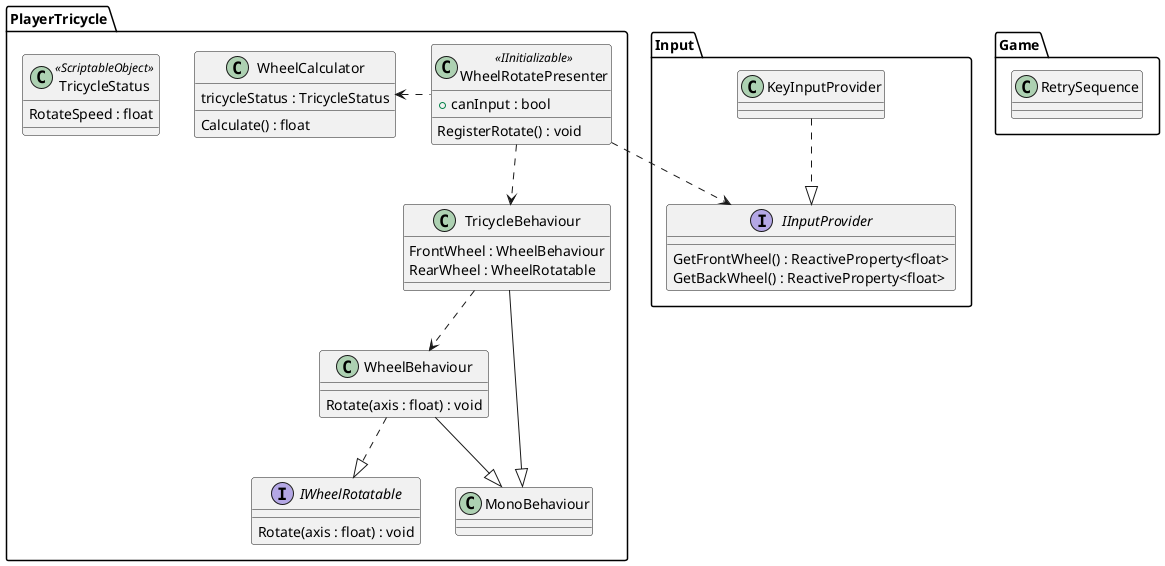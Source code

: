 @startuml

package Input {
    class KeyInputProvider {
    }
    
    interface IInputProvider {
        GetFrontWheel() : ReactiveProperty<float>
        GetBackWheel() : ReactiveProperty<float>
    }
    KeyInputProvider ..|> IInputProvider
}
package PlayerTricycle {
    class TricycleStatus <<ScriptableObject>> {
        RotateSpeed : float
    }
    
    class WheelRotatePresenter <<IInitializable>> {
        +canInput : bool
        RegisterRotate() : void
    }
    
    class WheelCalculator {
        tricycleStatus : TricycleStatus
        Calculate() : float
    }
    
    interface IWheelRotatable {
        Rotate(axis : float) : void
    }
    
    class WheelBehaviour {
        Rotate(axis : float) : void
    }
    
    class TricycleBehaviour {
        FrontWheel : WheelBehaviour
        RearWheel : WheelRotatable
    }

    class MonoBehaviour { }
    
    TricycleBehaviour --|> MonoBehaviour
    WheelBehaviour --|> MonoBehaviour

    WheelBehaviour ..|> IWheelRotatable
    
    WheelRotatePresenter ..> IInputProvider
    WheelRotatePresenter ..> TricycleBehaviour
    WheelRotatePresenter ..left> WheelCalculator
    
    TricycleBehaviour ..> WheelBehaviour
}
package Game {
    class RetrySequence {
    
    }
}
@enduml
